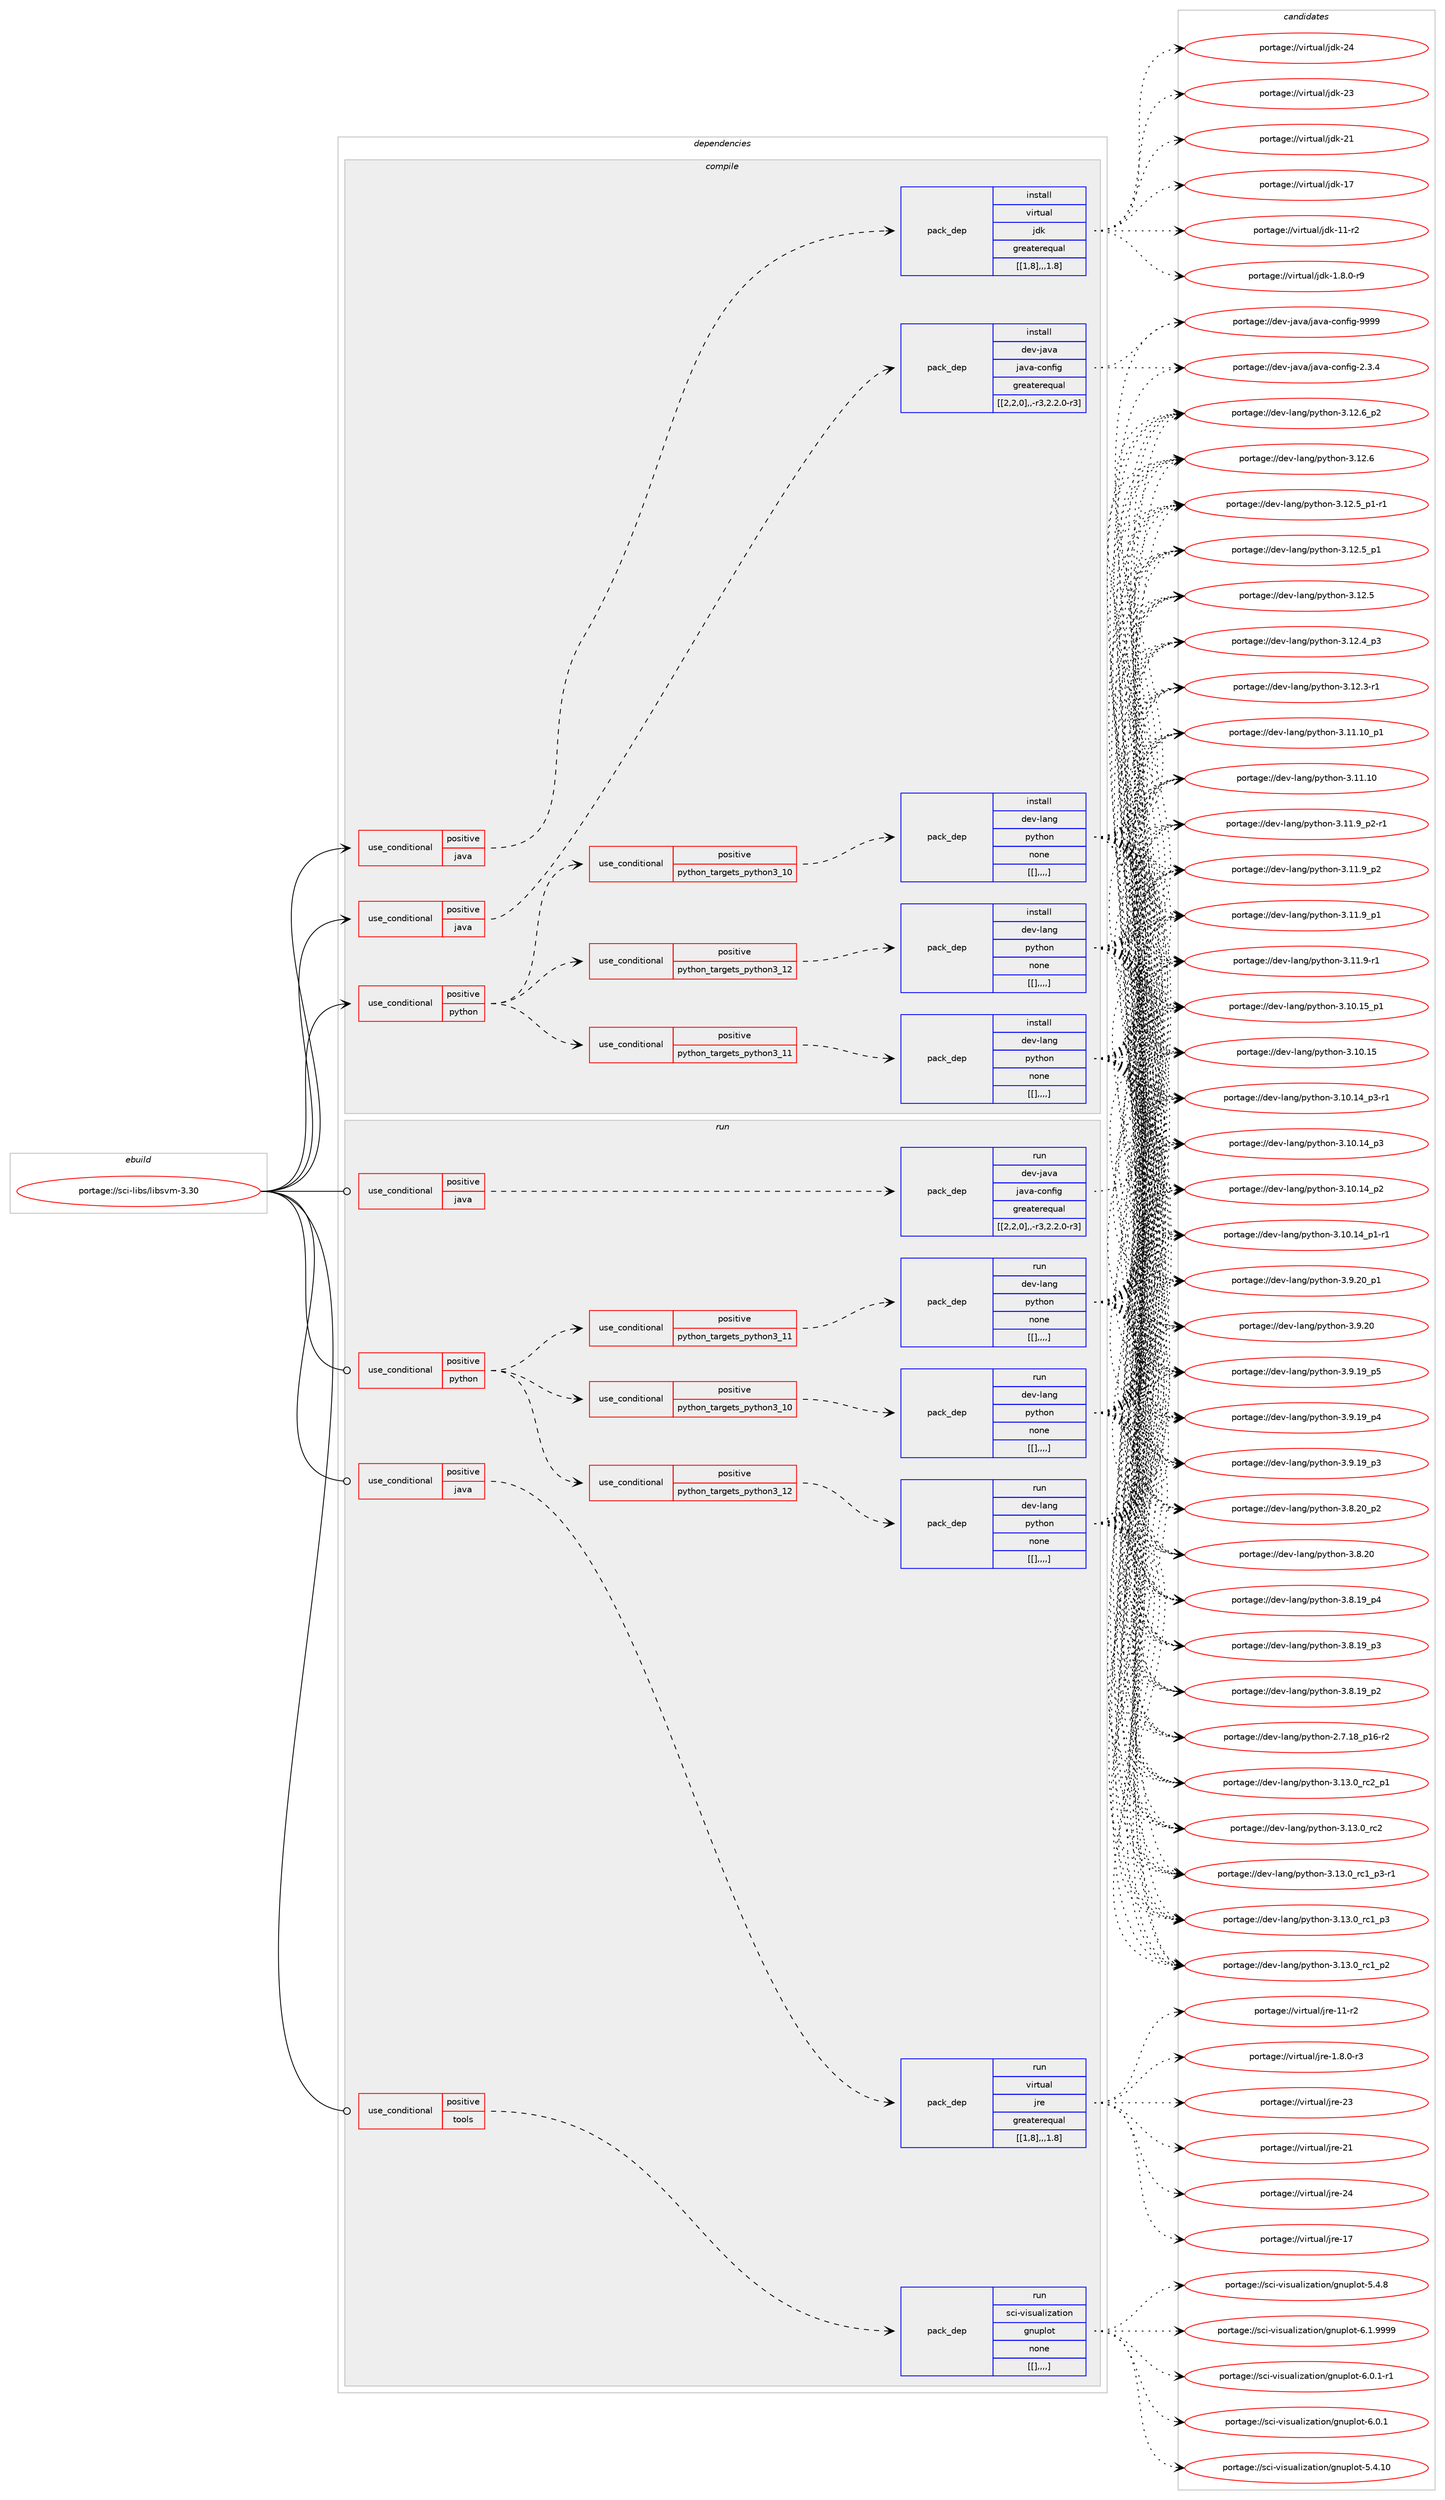 digraph prolog {

# *************
# Graph options
# *************

newrank=true;
concentrate=true;
compound=true;
graph [rankdir=LR,fontname=Helvetica,fontsize=10,ranksep=1.5];#, ranksep=2.5, nodesep=0.2];
edge  [arrowhead=vee];
node  [fontname=Helvetica,fontsize=10];

# **********
# The ebuild
# **********

subgraph cluster_leftcol {
color=gray;
label=<<i>ebuild</i>>;
id [label="portage://sci-libs/libsvm-3.30", color=red, width=4, href="../sci-libs/libsvm-3.30.svg"];
}

# ****************
# The dependencies
# ****************

subgraph cluster_midcol {
color=gray;
label=<<i>dependencies</i>>;
subgraph cluster_compile {
fillcolor="#eeeeee";
style=filled;
label=<<i>compile</i>>;
subgraph cond110461 {
dependency413282 [label=<<TABLE BORDER="0" CELLBORDER="1" CELLSPACING="0" CELLPADDING="4"><TR><TD ROWSPAN="3" CELLPADDING="10">use_conditional</TD></TR><TR><TD>positive</TD></TR><TR><TD>java</TD></TR></TABLE>>, shape=none, color=red];
subgraph pack299928 {
dependency413283 [label=<<TABLE BORDER="0" CELLBORDER="1" CELLSPACING="0" CELLPADDING="4" WIDTH="220"><TR><TD ROWSPAN="6" CELLPADDING="30">pack_dep</TD></TR><TR><TD WIDTH="110">install</TD></TR><TR><TD>dev-java</TD></TR><TR><TD>java-config</TD></TR><TR><TD>greaterequal</TD></TR><TR><TD>[[2,2,0],,-r3,2.2.0-r3]</TD></TR></TABLE>>, shape=none, color=blue];
}
dependency413282:e -> dependency413283:w [weight=20,style="dashed",arrowhead="vee"];
}
id:e -> dependency413282:w [weight=20,style="solid",arrowhead="vee"];
subgraph cond110462 {
dependency413284 [label=<<TABLE BORDER="0" CELLBORDER="1" CELLSPACING="0" CELLPADDING="4"><TR><TD ROWSPAN="3" CELLPADDING="10">use_conditional</TD></TR><TR><TD>positive</TD></TR><TR><TD>java</TD></TR></TABLE>>, shape=none, color=red];
subgraph pack299929 {
dependency413285 [label=<<TABLE BORDER="0" CELLBORDER="1" CELLSPACING="0" CELLPADDING="4" WIDTH="220"><TR><TD ROWSPAN="6" CELLPADDING="30">pack_dep</TD></TR><TR><TD WIDTH="110">install</TD></TR><TR><TD>virtual</TD></TR><TR><TD>jdk</TD></TR><TR><TD>greaterequal</TD></TR><TR><TD>[[1,8],,,1.8]</TD></TR></TABLE>>, shape=none, color=blue];
}
dependency413284:e -> dependency413285:w [weight=20,style="dashed",arrowhead="vee"];
}
id:e -> dependency413284:w [weight=20,style="solid",arrowhead="vee"];
subgraph cond110463 {
dependency413286 [label=<<TABLE BORDER="0" CELLBORDER="1" CELLSPACING="0" CELLPADDING="4"><TR><TD ROWSPAN="3" CELLPADDING="10">use_conditional</TD></TR><TR><TD>positive</TD></TR><TR><TD>python</TD></TR></TABLE>>, shape=none, color=red];
subgraph cond110464 {
dependency413287 [label=<<TABLE BORDER="0" CELLBORDER="1" CELLSPACING="0" CELLPADDING="4"><TR><TD ROWSPAN="3" CELLPADDING="10">use_conditional</TD></TR><TR><TD>positive</TD></TR><TR><TD>python_targets_python3_10</TD></TR></TABLE>>, shape=none, color=red];
subgraph pack299930 {
dependency413288 [label=<<TABLE BORDER="0" CELLBORDER="1" CELLSPACING="0" CELLPADDING="4" WIDTH="220"><TR><TD ROWSPAN="6" CELLPADDING="30">pack_dep</TD></TR><TR><TD WIDTH="110">install</TD></TR><TR><TD>dev-lang</TD></TR><TR><TD>python</TD></TR><TR><TD>none</TD></TR><TR><TD>[[],,,,]</TD></TR></TABLE>>, shape=none, color=blue];
}
dependency413287:e -> dependency413288:w [weight=20,style="dashed",arrowhead="vee"];
}
dependency413286:e -> dependency413287:w [weight=20,style="dashed",arrowhead="vee"];
subgraph cond110465 {
dependency413289 [label=<<TABLE BORDER="0" CELLBORDER="1" CELLSPACING="0" CELLPADDING="4"><TR><TD ROWSPAN="3" CELLPADDING="10">use_conditional</TD></TR><TR><TD>positive</TD></TR><TR><TD>python_targets_python3_11</TD></TR></TABLE>>, shape=none, color=red];
subgraph pack299931 {
dependency413290 [label=<<TABLE BORDER="0" CELLBORDER="1" CELLSPACING="0" CELLPADDING="4" WIDTH="220"><TR><TD ROWSPAN="6" CELLPADDING="30">pack_dep</TD></TR><TR><TD WIDTH="110">install</TD></TR><TR><TD>dev-lang</TD></TR><TR><TD>python</TD></TR><TR><TD>none</TD></TR><TR><TD>[[],,,,]</TD></TR></TABLE>>, shape=none, color=blue];
}
dependency413289:e -> dependency413290:w [weight=20,style="dashed",arrowhead="vee"];
}
dependency413286:e -> dependency413289:w [weight=20,style="dashed",arrowhead="vee"];
subgraph cond110466 {
dependency413291 [label=<<TABLE BORDER="0" CELLBORDER="1" CELLSPACING="0" CELLPADDING="4"><TR><TD ROWSPAN="3" CELLPADDING="10">use_conditional</TD></TR><TR><TD>positive</TD></TR><TR><TD>python_targets_python3_12</TD></TR></TABLE>>, shape=none, color=red];
subgraph pack299932 {
dependency413292 [label=<<TABLE BORDER="0" CELLBORDER="1" CELLSPACING="0" CELLPADDING="4" WIDTH="220"><TR><TD ROWSPAN="6" CELLPADDING="30">pack_dep</TD></TR><TR><TD WIDTH="110">install</TD></TR><TR><TD>dev-lang</TD></TR><TR><TD>python</TD></TR><TR><TD>none</TD></TR><TR><TD>[[],,,,]</TD></TR></TABLE>>, shape=none, color=blue];
}
dependency413291:e -> dependency413292:w [weight=20,style="dashed",arrowhead="vee"];
}
dependency413286:e -> dependency413291:w [weight=20,style="dashed",arrowhead="vee"];
}
id:e -> dependency413286:w [weight=20,style="solid",arrowhead="vee"];
}
subgraph cluster_compileandrun {
fillcolor="#eeeeee";
style=filled;
label=<<i>compile and run</i>>;
}
subgraph cluster_run {
fillcolor="#eeeeee";
style=filled;
label=<<i>run</i>>;
subgraph cond110467 {
dependency413293 [label=<<TABLE BORDER="0" CELLBORDER="1" CELLSPACING="0" CELLPADDING="4"><TR><TD ROWSPAN="3" CELLPADDING="10">use_conditional</TD></TR><TR><TD>positive</TD></TR><TR><TD>java</TD></TR></TABLE>>, shape=none, color=red];
subgraph pack299933 {
dependency413294 [label=<<TABLE BORDER="0" CELLBORDER="1" CELLSPACING="0" CELLPADDING="4" WIDTH="220"><TR><TD ROWSPAN="6" CELLPADDING="30">pack_dep</TD></TR><TR><TD WIDTH="110">run</TD></TR><TR><TD>dev-java</TD></TR><TR><TD>java-config</TD></TR><TR><TD>greaterequal</TD></TR><TR><TD>[[2,2,0],,-r3,2.2.0-r3]</TD></TR></TABLE>>, shape=none, color=blue];
}
dependency413293:e -> dependency413294:w [weight=20,style="dashed",arrowhead="vee"];
}
id:e -> dependency413293:w [weight=20,style="solid",arrowhead="odot"];
subgraph cond110468 {
dependency413295 [label=<<TABLE BORDER="0" CELLBORDER="1" CELLSPACING="0" CELLPADDING="4"><TR><TD ROWSPAN="3" CELLPADDING="10">use_conditional</TD></TR><TR><TD>positive</TD></TR><TR><TD>java</TD></TR></TABLE>>, shape=none, color=red];
subgraph pack299934 {
dependency413296 [label=<<TABLE BORDER="0" CELLBORDER="1" CELLSPACING="0" CELLPADDING="4" WIDTH="220"><TR><TD ROWSPAN="6" CELLPADDING="30">pack_dep</TD></TR><TR><TD WIDTH="110">run</TD></TR><TR><TD>virtual</TD></TR><TR><TD>jre</TD></TR><TR><TD>greaterequal</TD></TR><TR><TD>[[1,8],,,1.8]</TD></TR></TABLE>>, shape=none, color=blue];
}
dependency413295:e -> dependency413296:w [weight=20,style="dashed",arrowhead="vee"];
}
id:e -> dependency413295:w [weight=20,style="solid",arrowhead="odot"];
subgraph cond110469 {
dependency413297 [label=<<TABLE BORDER="0" CELLBORDER="1" CELLSPACING="0" CELLPADDING="4"><TR><TD ROWSPAN="3" CELLPADDING="10">use_conditional</TD></TR><TR><TD>positive</TD></TR><TR><TD>python</TD></TR></TABLE>>, shape=none, color=red];
subgraph cond110470 {
dependency413298 [label=<<TABLE BORDER="0" CELLBORDER="1" CELLSPACING="0" CELLPADDING="4"><TR><TD ROWSPAN="3" CELLPADDING="10">use_conditional</TD></TR><TR><TD>positive</TD></TR><TR><TD>python_targets_python3_10</TD></TR></TABLE>>, shape=none, color=red];
subgraph pack299935 {
dependency413299 [label=<<TABLE BORDER="0" CELLBORDER="1" CELLSPACING="0" CELLPADDING="4" WIDTH="220"><TR><TD ROWSPAN="6" CELLPADDING="30">pack_dep</TD></TR><TR><TD WIDTH="110">run</TD></TR><TR><TD>dev-lang</TD></TR><TR><TD>python</TD></TR><TR><TD>none</TD></TR><TR><TD>[[],,,,]</TD></TR></TABLE>>, shape=none, color=blue];
}
dependency413298:e -> dependency413299:w [weight=20,style="dashed",arrowhead="vee"];
}
dependency413297:e -> dependency413298:w [weight=20,style="dashed",arrowhead="vee"];
subgraph cond110471 {
dependency413300 [label=<<TABLE BORDER="0" CELLBORDER="1" CELLSPACING="0" CELLPADDING="4"><TR><TD ROWSPAN="3" CELLPADDING="10">use_conditional</TD></TR><TR><TD>positive</TD></TR><TR><TD>python_targets_python3_11</TD></TR></TABLE>>, shape=none, color=red];
subgraph pack299936 {
dependency413301 [label=<<TABLE BORDER="0" CELLBORDER="1" CELLSPACING="0" CELLPADDING="4" WIDTH="220"><TR><TD ROWSPAN="6" CELLPADDING="30">pack_dep</TD></TR><TR><TD WIDTH="110">run</TD></TR><TR><TD>dev-lang</TD></TR><TR><TD>python</TD></TR><TR><TD>none</TD></TR><TR><TD>[[],,,,]</TD></TR></TABLE>>, shape=none, color=blue];
}
dependency413300:e -> dependency413301:w [weight=20,style="dashed",arrowhead="vee"];
}
dependency413297:e -> dependency413300:w [weight=20,style="dashed",arrowhead="vee"];
subgraph cond110472 {
dependency413302 [label=<<TABLE BORDER="0" CELLBORDER="1" CELLSPACING="0" CELLPADDING="4"><TR><TD ROWSPAN="3" CELLPADDING="10">use_conditional</TD></TR><TR><TD>positive</TD></TR><TR><TD>python_targets_python3_12</TD></TR></TABLE>>, shape=none, color=red];
subgraph pack299937 {
dependency413303 [label=<<TABLE BORDER="0" CELLBORDER="1" CELLSPACING="0" CELLPADDING="4" WIDTH="220"><TR><TD ROWSPAN="6" CELLPADDING="30">pack_dep</TD></TR><TR><TD WIDTH="110">run</TD></TR><TR><TD>dev-lang</TD></TR><TR><TD>python</TD></TR><TR><TD>none</TD></TR><TR><TD>[[],,,,]</TD></TR></TABLE>>, shape=none, color=blue];
}
dependency413302:e -> dependency413303:w [weight=20,style="dashed",arrowhead="vee"];
}
dependency413297:e -> dependency413302:w [weight=20,style="dashed",arrowhead="vee"];
}
id:e -> dependency413297:w [weight=20,style="solid",arrowhead="odot"];
subgraph cond110473 {
dependency413304 [label=<<TABLE BORDER="0" CELLBORDER="1" CELLSPACING="0" CELLPADDING="4"><TR><TD ROWSPAN="3" CELLPADDING="10">use_conditional</TD></TR><TR><TD>positive</TD></TR><TR><TD>tools</TD></TR></TABLE>>, shape=none, color=red];
subgraph pack299938 {
dependency413305 [label=<<TABLE BORDER="0" CELLBORDER="1" CELLSPACING="0" CELLPADDING="4" WIDTH="220"><TR><TD ROWSPAN="6" CELLPADDING="30">pack_dep</TD></TR><TR><TD WIDTH="110">run</TD></TR><TR><TD>sci-visualization</TD></TR><TR><TD>gnuplot</TD></TR><TR><TD>none</TD></TR><TR><TD>[[],,,,]</TD></TR></TABLE>>, shape=none, color=blue];
}
dependency413304:e -> dependency413305:w [weight=20,style="dashed",arrowhead="vee"];
}
id:e -> dependency413304:w [weight=20,style="solid",arrowhead="odot"];
}
}

# **************
# The candidates
# **************

subgraph cluster_choices {
rank=same;
color=gray;
label=<<i>candidates</i>>;

subgraph choice299928 {
color=black;
nodesep=1;
choice10010111845106971189747106971189745991111101021051034557575757 [label="portage://dev-java/java-config-9999", color=red, width=4,href="../dev-java/java-config-9999.svg"];
choice1001011184510697118974710697118974599111110102105103455046514652 [label="portage://dev-java/java-config-2.3.4", color=red, width=4,href="../dev-java/java-config-2.3.4.svg"];
dependency413283:e -> choice10010111845106971189747106971189745991111101021051034557575757:w [style=dotted,weight="100"];
dependency413283:e -> choice1001011184510697118974710697118974599111110102105103455046514652:w [style=dotted,weight="100"];
}
subgraph choice299929 {
color=black;
nodesep=1;
choice1181051141161179710847106100107455052 [label="portage://virtual/jdk-24", color=red, width=4,href="../virtual/jdk-24.svg"];
choice1181051141161179710847106100107455051 [label="portage://virtual/jdk-23", color=red, width=4,href="../virtual/jdk-23.svg"];
choice1181051141161179710847106100107455049 [label="portage://virtual/jdk-21", color=red, width=4,href="../virtual/jdk-21.svg"];
choice1181051141161179710847106100107454955 [label="portage://virtual/jdk-17", color=red, width=4,href="../virtual/jdk-17.svg"];
choice11810511411611797108471061001074549494511450 [label="portage://virtual/jdk-11-r2", color=red, width=4,href="../virtual/jdk-11-r2.svg"];
choice11810511411611797108471061001074549465646484511457 [label="portage://virtual/jdk-1.8.0-r9", color=red, width=4,href="../virtual/jdk-1.8.0-r9.svg"];
dependency413285:e -> choice1181051141161179710847106100107455052:w [style=dotted,weight="100"];
dependency413285:e -> choice1181051141161179710847106100107455051:w [style=dotted,weight="100"];
dependency413285:e -> choice1181051141161179710847106100107455049:w [style=dotted,weight="100"];
dependency413285:e -> choice1181051141161179710847106100107454955:w [style=dotted,weight="100"];
dependency413285:e -> choice11810511411611797108471061001074549494511450:w [style=dotted,weight="100"];
dependency413285:e -> choice11810511411611797108471061001074549465646484511457:w [style=dotted,weight="100"];
}
subgraph choice299930 {
color=black;
nodesep=1;
choice100101118451089711010347112121116104111110455146495146489511499509511249 [label="portage://dev-lang/python-3.13.0_rc2_p1", color=red, width=4,href="../dev-lang/python-3.13.0_rc2_p1.svg"];
choice10010111845108971101034711212111610411111045514649514648951149950 [label="portage://dev-lang/python-3.13.0_rc2", color=red, width=4,href="../dev-lang/python-3.13.0_rc2.svg"];
choice1001011184510897110103471121211161041111104551464951464895114994995112514511449 [label="portage://dev-lang/python-3.13.0_rc1_p3-r1", color=red, width=4,href="../dev-lang/python-3.13.0_rc1_p3-r1.svg"];
choice100101118451089711010347112121116104111110455146495146489511499499511251 [label="portage://dev-lang/python-3.13.0_rc1_p3", color=red, width=4,href="../dev-lang/python-3.13.0_rc1_p3.svg"];
choice100101118451089711010347112121116104111110455146495146489511499499511250 [label="portage://dev-lang/python-3.13.0_rc1_p2", color=red, width=4,href="../dev-lang/python-3.13.0_rc1_p2.svg"];
choice100101118451089711010347112121116104111110455146495046549511250 [label="portage://dev-lang/python-3.12.6_p2", color=red, width=4,href="../dev-lang/python-3.12.6_p2.svg"];
choice10010111845108971101034711212111610411111045514649504654 [label="portage://dev-lang/python-3.12.6", color=red, width=4,href="../dev-lang/python-3.12.6.svg"];
choice1001011184510897110103471121211161041111104551464950465395112494511449 [label="portage://dev-lang/python-3.12.5_p1-r1", color=red, width=4,href="../dev-lang/python-3.12.5_p1-r1.svg"];
choice100101118451089711010347112121116104111110455146495046539511249 [label="portage://dev-lang/python-3.12.5_p1", color=red, width=4,href="../dev-lang/python-3.12.5_p1.svg"];
choice10010111845108971101034711212111610411111045514649504653 [label="portage://dev-lang/python-3.12.5", color=red, width=4,href="../dev-lang/python-3.12.5.svg"];
choice100101118451089711010347112121116104111110455146495046529511251 [label="portage://dev-lang/python-3.12.4_p3", color=red, width=4,href="../dev-lang/python-3.12.4_p3.svg"];
choice100101118451089711010347112121116104111110455146495046514511449 [label="portage://dev-lang/python-3.12.3-r1", color=red, width=4,href="../dev-lang/python-3.12.3-r1.svg"];
choice10010111845108971101034711212111610411111045514649494649489511249 [label="portage://dev-lang/python-3.11.10_p1", color=red, width=4,href="../dev-lang/python-3.11.10_p1.svg"];
choice1001011184510897110103471121211161041111104551464949464948 [label="portage://dev-lang/python-3.11.10", color=red, width=4,href="../dev-lang/python-3.11.10.svg"];
choice1001011184510897110103471121211161041111104551464949465795112504511449 [label="portage://dev-lang/python-3.11.9_p2-r1", color=red, width=4,href="../dev-lang/python-3.11.9_p2-r1.svg"];
choice100101118451089711010347112121116104111110455146494946579511250 [label="portage://dev-lang/python-3.11.9_p2", color=red, width=4,href="../dev-lang/python-3.11.9_p2.svg"];
choice100101118451089711010347112121116104111110455146494946579511249 [label="portage://dev-lang/python-3.11.9_p1", color=red, width=4,href="../dev-lang/python-3.11.9_p1.svg"];
choice100101118451089711010347112121116104111110455146494946574511449 [label="portage://dev-lang/python-3.11.9-r1", color=red, width=4,href="../dev-lang/python-3.11.9-r1.svg"];
choice10010111845108971101034711212111610411111045514649484649539511249 [label="portage://dev-lang/python-3.10.15_p1", color=red, width=4,href="../dev-lang/python-3.10.15_p1.svg"];
choice1001011184510897110103471121211161041111104551464948464953 [label="portage://dev-lang/python-3.10.15", color=red, width=4,href="../dev-lang/python-3.10.15.svg"];
choice100101118451089711010347112121116104111110455146494846495295112514511449 [label="portage://dev-lang/python-3.10.14_p3-r1", color=red, width=4,href="../dev-lang/python-3.10.14_p3-r1.svg"];
choice10010111845108971101034711212111610411111045514649484649529511251 [label="portage://dev-lang/python-3.10.14_p3", color=red, width=4,href="../dev-lang/python-3.10.14_p3.svg"];
choice10010111845108971101034711212111610411111045514649484649529511250 [label="portage://dev-lang/python-3.10.14_p2", color=red, width=4,href="../dev-lang/python-3.10.14_p2.svg"];
choice100101118451089711010347112121116104111110455146494846495295112494511449 [label="portage://dev-lang/python-3.10.14_p1-r1", color=red, width=4,href="../dev-lang/python-3.10.14_p1-r1.svg"];
choice100101118451089711010347112121116104111110455146574650489511249 [label="portage://dev-lang/python-3.9.20_p1", color=red, width=4,href="../dev-lang/python-3.9.20_p1.svg"];
choice10010111845108971101034711212111610411111045514657465048 [label="portage://dev-lang/python-3.9.20", color=red, width=4,href="../dev-lang/python-3.9.20.svg"];
choice100101118451089711010347112121116104111110455146574649579511253 [label="portage://dev-lang/python-3.9.19_p5", color=red, width=4,href="../dev-lang/python-3.9.19_p5.svg"];
choice100101118451089711010347112121116104111110455146574649579511252 [label="portage://dev-lang/python-3.9.19_p4", color=red, width=4,href="../dev-lang/python-3.9.19_p4.svg"];
choice100101118451089711010347112121116104111110455146574649579511251 [label="portage://dev-lang/python-3.9.19_p3", color=red, width=4,href="../dev-lang/python-3.9.19_p3.svg"];
choice100101118451089711010347112121116104111110455146564650489511250 [label="portage://dev-lang/python-3.8.20_p2", color=red, width=4,href="../dev-lang/python-3.8.20_p2.svg"];
choice10010111845108971101034711212111610411111045514656465048 [label="portage://dev-lang/python-3.8.20", color=red, width=4,href="../dev-lang/python-3.8.20.svg"];
choice100101118451089711010347112121116104111110455146564649579511252 [label="portage://dev-lang/python-3.8.19_p4", color=red, width=4,href="../dev-lang/python-3.8.19_p4.svg"];
choice100101118451089711010347112121116104111110455146564649579511251 [label="portage://dev-lang/python-3.8.19_p3", color=red, width=4,href="../dev-lang/python-3.8.19_p3.svg"];
choice100101118451089711010347112121116104111110455146564649579511250 [label="portage://dev-lang/python-3.8.19_p2", color=red, width=4,href="../dev-lang/python-3.8.19_p2.svg"];
choice100101118451089711010347112121116104111110455046554649569511249544511450 [label="portage://dev-lang/python-2.7.18_p16-r2", color=red, width=4,href="../dev-lang/python-2.7.18_p16-r2.svg"];
dependency413288:e -> choice100101118451089711010347112121116104111110455146495146489511499509511249:w [style=dotted,weight="100"];
dependency413288:e -> choice10010111845108971101034711212111610411111045514649514648951149950:w [style=dotted,weight="100"];
dependency413288:e -> choice1001011184510897110103471121211161041111104551464951464895114994995112514511449:w [style=dotted,weight="100"];
dependency413288:e -> choice100101118451089711010347112121116104111110455146495146489511499499511251:w [style=dotted,weight="100"];
dependency413288:e -> choice100101118451089711010347112121116104111110455146495146489511499499511250:w [style=dotted,weight="100"];
dependency413288:e -> choice100101118451089711010347112121116104111110455146495046549511250:w [style=dotted,weight="100"];
dependency413288:e -> choice10010111845108971101034711212111610411111045514649504654:w [style=dotted,weight="100"];
dependency413288:e -> choice1001011184510897110103471121211161041111104551464950465395112494511449:w [style=dotted,weight="100"];
dependency413288:e -> choice100101118451089711010347112121116104111110455146495046539511249:w [style=dotted,weight="100"];
dependency413288:e -> choice10010111845108971101034711212111610411111045514649504653:w [style=dotted,weight="100"];
dependency413288:e -> choice100101118451089711010347112121116104111110455146495046529511251:w [style=dotted,weight="100"];
dependency413288:e -> choice100101118451089711010347112121116104111110455146495046514511449:w [style=dotted,weight="100"];
dependency413288:e -> choice10010111845108971101034711212111610411111045514649494649489511249:w [style=dotted,weight="100"];
dependency413288:e -> choice1001011184510897110103471121211161041111104551464949464948:w [style=dotted,weight="100"];
dependency413288:e -> choice1001011184510897110103471121211161041111104551464949465795112504511449:w [style=dotted,weight="100"];
dependency413288:e -> choice100101118451089711010347112121116104111110455146494946579511250:w [style=dotted,weight="100"];
dependency413288:e -> choice100101118451089711010347112121116104111110455146494946579511249:w [style=dotted,weight="100"];
dependency413288:e -> choice100101118451089711010347112121116104111110455146494946574511449:w [style=dotted,weight="100"];
dependency413288:e -> choice10010111845108971101034711212111610411111045514649484649539511249:w [style=dotted,weight="100"];
dependency413288:e -> choice1001011184510897110103471121211161041111104551464948464953:w [style=dotted,weight="100"];
dependency413288:e -> choice100101118451089711010347112121116104111110455146494846495295112514511449:w [style=dotted,weight="100"];
dependency413288:e -> choice10010111845108971101034711212111610411111045514649484649529511251:w [style=dotted,weight="100"];
dependency413288:e -> choice10010111845108971101034711212111610411111045514649484649529511250:w [style=dotted,weight="100"];
dependency413288:e -> choice100101118451089711010347112121116104111110455146494846495295112494511449:w [style=dotted,weight="100"];
dependency413288:e -> choice100101118451089711010347112121116104111110455146574650489511249:w [style=dotted,weight="100"];
dependency413288:e -> choice10010111845108971101034711212111610411111045514657465048:w [style=dotted,weight="100"];
dependency413288:e -> choice100101118451089711010347112121116104111110455146574649579511253:w [style=dotted,weight="100"];
dependency413288:e -> choice100101118451089711010347112121116104111110455146574649579511252:w [style=dotted,weight="100"];
dependency413288:e -> choice100101118451089711010347112121116104111110455146574649579511251:w [style=dotted,weight="100"];
dependency413288:e -> choice100101118451089711010347112121116104111110455146564650489511250:w [style=dotted,weight="100"];
dependency413288:e -> choice10010111845108971101034711212111610411111045514656465048:w [style=dotted,weight="100"];
dependency413288:e -> choice100101118451089711010347112121116104111110455146564649579511252:w [style=dotted,weight="100"];
dependency413288:e -> choice100101118451089711010347112121116104111110455146564649579511251:w [style=dotted,weight="100"];
dependency413288:e -> choice100101118451089711010347112121116104111110455146564649579511250:w [style=dotted,weight="100"];
dependency413288:e -> choice100101118451089711010347112121116104111110455046554649569511249544511450:w [style=dotted,weight="100"];
}
subgraph choice299931 {
color=black;
nodesep=1;
choice100101118451089711010347112121116104111110455146495146489511499509511249 [label="portage://dev-lang/python-3.13.0_rc2_p1", color=red, width=4,href="../dev-lang/python-3.13.0_rc2_p1.svg"];
choice10010111845108971101034711212111610411111045514649514648951149950 [label="portage://dev-lang/python-3.13.0_rc2", color=red, width=4,href="../dev-lang/python-3.13.0_rc2.svg"];
choice1001011184510897110103471121211161041111104551464951464895114994995112514511449 [label="portage://dev-lang/python-3.13.0_rc1_p3-r1", color=red, width=4,href="../dev-lang/python-3.13.0_rc1_p3-r1.svg"];
choice100101118451089711010347112121116104111110455146495146489511499499511251 [label="portage://dev-lang/python-3.13.0_rc1_p3", color=red, width=4,href="../dev-lang/python-3.13.0_rc1_p3.svg"];
choice100101118451089711010347112121116104111110455146495146489511499499511250 [label="portage://dev-lang/python-3.13.0_rc1_p2", color=red, width=4,href="../dev-lang/python-3.13.0_rc1_p2.svg"];
choice100101118451089711010347112121116104111110455146495046549511250 [label="portage://dev-lang/python-3.12.6_p2", color=red, width=4,href="../dev-lang/python-3.12.6_p2.svg"];
choice10010111845108971101034711212111610411111045514649504654 [label="portage://dev-lang/python-3.12.6", color=red, width=4,href="../dev-lang/python-3.12.6.svg"];
choice1001011184510897110103471121211161041111104551464950465395112494511449 [label="portage://dev-lang/python-3.12.5_p1-r1", color=red, width=4,href="../dev-lang/python-3.12.5_p1-r1.svg"];
choice100101118451089711010347112121116104111110455146495046539511249 [label="portage://dev-lang/python-3.12.5_p1", color=red, width=4,href="../dev-lang/python-3.12.5_p1.svg"];
choice10010111845108971101034711212111610411111045514649504653 [label="portage://dev-lang/python-3.12.5", color=red, width=4,href="../dev-lang/python-3.12.5.svg"];
choice100101118451089711010347112121116104111110455146495046529511251 [label="portage://dev-lang/python-3.12.4_p3", color=red, width=4,href="../dev-lang/python-3.12.4_p3.svg"];
choice100101118451089711010347112121116104111110455146495046514511449 [label="portage://dev-lang/python-3.12.3-r1", color=red, width=4,href="../dev-lang/python-3.12.3-r1.svg"];
choice10010111845108971101034711212111610411111045514649494649489511249 [label="portage://dev-lang/python-3.11.10_p1", color=red, width=4,href="../dev-lang/python-3.11.10_p1.svg"];
choice1001011184510897110103471121211161041111104551464949464948 [label="portage://dev-lang/python-3.11.10", color=red, width=4,href="../dev-lang/python-3.11.10.svg"];
choice1001011184510897110103471121211161041111104551464949465795112504511449 [label="portage://dev-lang/python-3.11.9_p2-r1", color=red, width=4,href="../dev-lang/python-3.11.9_p2-r1.svg"];
choice100101118451089711010347112121116104111110455146494946579511250 [label="portage://dev-lang/python-3.11.9_p2", color=red, width=4,href="../dev-lang/python-3.11.9_p2.svg"];
choice100101118451089711010347112121116104111110455146494946579511249 [label="portage://dev-lang/python-3.11.9_p1", color=red, width=4,href="../dev-lang/python-3.11.9_p1.svg"];
choice100101118451089711010347112121116104111110455146494946574511449 [label="portage://dev-lang/python-3.11.9-r1", color=red, width=4,href="../dev-lang/python-3.11.9-r1.svg"];
choice10010111845108971101034711212111610411111045514649484649539511249 [label="portage://dev-lang/python-3.10.15_p1", color=red, width=4,href="../dev-lang/python-3.10.15_p1.svg"];
choice1001011184510897110103471121211161041111104551464948464953 [label="portage://dev-lang/python-3.10.15", color=red, width=4,href="../dev-lang/python-3.10.15.svg"];
choice100101118451089711010347112121116104111110455146494846495295112514511449 [label="portage://dev-lang/python-3.10.14_p3-r1", color=red, width=4,href="../dev-lang/python-3.10.14_p3-r1.svg"];
choice10010111845108971101034711212111610411111045514649484649529511251 [label="portage://dev-lang/python-3.10.14_p3", color=red, width=4,href="../dev-lang/python-3.10.14_p3.svg"];
choice10010111845108971101034711212111610411111045514649484649529511250 [label="portage://dev-lang/python-3.10.14_p2", color=red, width=4,href="../dev-lang/python-3.10.14_p2.svg"];
choice100101118451089711010347112121116104111110455146494846495295112494511449 [label="portage://dev-lang/python-3.10.14_p1-r1", color=red, width=4,href="../dev-lang/python-3.10.14_p1-r1.svg"];
choice100101118451089711010347112121116104111110455146574650489511249 [label="portage://dev-lang/python-3.9.20_p1", color=red, width=4,href="../dev-lang/python-3.9.20_p1.svg"];
choice10010111845108971101034711212111610411111045514657465048 [label="portage://dev-lang/python-3.9.20", color=red, width=4,href="../dev-lang/python-3.9.20.svg"];
choice100101118451089711010347112121116104111110455146574649579511253 [label="portage://dev-lang/python-3.9.19_p5", color=red, width=4,href="../dev-lang/python-3.9.19_p5.svg"];
choice100101118451089711010347112121116104111110455146574649579511252 [label="portage://dev-lang/python-3.9.19_p4", color=red, width=4,href="../dev-lang/python-3.9.19_p4.svg"];
choice100101118451089711010347112121116104111110455146574649579511251 [label="portage://dev-lang/python-3.9.19_p3", color=red, width=4,href="../dev-lang/python-3.9.19_p3.svg"];
choice100101118451089711010347112121116104111110455146564650489511250 [label="portage://dev-lang/python-3.8.20_p2", color=red, width=4,href="../dev-lang/python-3.8.20_p2.svg"];
choice10010111845108971101034711212111610411111045514656465048 [label="portage://dev-lang/python-3.8.20", color=red, width=4,href="../dev-lang/python-3.8.20.svg"];
choice100101118451089711010347112121116104111110455146564649579511252 [label="portage://dev-lang/python-3.8.19_p4", color=red, width=4,href="../dev-lang/python-3.8.19_p4.svg"];
choice100101118451089711010347112121116104111110455146564649579511251 [label="portage://dev-lang/python-3.8.19_p3", color=red, width=4,href="../dev-lang/python-3.8.19_p3.svg"];
choice100101118451089711010347112121116104111110455146564649579511250 [label="portage://dev-lang/python-3.8.19_p2", color=red, width=4,href="../dev-lang/python-3.8.19_p2.svg"];
choice100101118451089711010347112121116104111110455046554649569511249544511450 [label="portage://dev-lang/python-2.7.18_p16-r2", color=red, width=4,href="../dev-lang/python-2.7.18_p16-r2.svg"];
dependency413290:e -> choice100101118451089711010347112121116104111110455146495146489511499509511249:w [style=dotted,weight="100"];
dependency413290:e -> choice10010111845108971101034711212111610411111045514649514648951149950:w [style=dotted,weight="100"];
dependency413290:e -> choice1001011184510897110103471121211161041111104551464951464895114994995112514511449:w [style=dotted,weight="100"];
dependency413290:e -> choice100101118451089711010347112121116104111110455146495146489511499499511251:w [style=dotted,weight="100"];
dependency413290:e -> choice100101118451089711010347112121116104111110455146495146489511499499511250:w [style=dotted,weight="100"];
dependency413290:e -> choice100101118451089711010347112121116104111110455146495046549511250:w [style=dotted,weight="100"];
dependency413290:e -> choice10010111845108971101034711212111610411111045514649504654:w [style=dotted,weight="100"];
dependency413290:e -> choice1001011184510897110103471121211161041111104551464950465395112494511449:w [style=dotted,weight="100"];
dependency413290:e -> choice100101118451089711010347112121116104111110455146495046539511249:w [style=dotted,weight="100"];
dependency413290:e -> choice10010111845108971101034711212111610411111045514649504653:w [style=dotted,weight="100"];
dependency413290:e -> choice100101118451089711010347112121116104111110455146495046529511251:w [style=dotted,weight="100"];
dependency413290:e -> choice100101118451089711010347112121116104111110455146495046514511449:w [style=dotted,weight="100"];
dependency413290:e -> choice10010111845108971101034711212111610411111045514649494649489511249:w [style=dotted,weight="100"];
dependency413290:e -> choice1001011184510897110103471121211161041111104551464949464948:w [style=dotted,weight="100"];
dependency413290:e -> choice1001011184510897110103471121211161041111104551464949465795112504511449:w [style=dotted,weight="100"];
dependency413290:e -> choice100101118451089711010347112121116104111110455146494946579511250:w [style=dotted,weight="100"];
dependency413290:e -> choice100101118451089711010347112121116104111110455146494946579511249:w [style=dotted,weight="100"];
dependency413290:e -> choice100101118451089711010347112121116104111110455146494946574511449:w [style=dotted,weight="100"];
dependency413290:e -> choice10010111845108971101034711212111610411111045514649484649539511249:w [style=dotted,weight="100"];
dependency413290:e -> choice1001011184510897110103471121211161041111104551464948464953:w [style=dotted,weight="100"];
dependency413290:e -> choice100101118451089711010347112121116104111110455146494846495295112514511449:w [style=dotted,weight="100"];
dependency413290:e -> choice10010111845108971101034711212111610411111045514649484649529511251:w [style=dotted,weight="100"];
dependency413290:e -> choice10010111845108971101034711212111610411111045514649484649529511250:w [style=dotted,weight="100"];
dependency413290:e -> choice100101118451089711010347112121116104111110455146494846495295112494511449:w [style=dotted,weight="100"];
dependency413290:e -> choice100101118451089711010347112121116104111110455146574650489511249:w [style=dotted,weight="100"];
dependency413290:e -> choice10010111845108971101034711212111610411111045514657465048:w [style=dotted,weight="100"];
dependency413290:e -> choice100101118451089711010347112121116104111110455146574649579511253:w [style=dotted,weight="100"];
dependency413290:e -> choice100101118451089711010347112121116104111110455146574649579511252:w [style=dotted,weight="100"];
dependency413290:e -> choice100101118451089711010347112121116104111110455146574649579511251:w [style=dotted,weight="100"];
dependency413290:e -> choice100101118451089711010347112121116104111110455146564650489511250:w [style=dotted,weight="100"];
dependency413290:e -> choice10010111845108971101034711212111610411111045514656465048:w [style=dotted,weight="100"];
dependency413290:e -> choice100101118451089711010347112121116104111110455146564649579511252:w [style=dotted,weight="100"];
dependency413290:e -> choice100101118451089711010347112121116104111110455146564649579511251:w [style=dotted,weight="100"];
dependency413290:e -> choice100101118451089711010347112121116104111110455146564649579511250:w [style=dotted,weight="100"];
dependency413290:e -> choice100101118451089711010347112121116104111110455046554649569511249544511450:w [style=dotted,weight="100"];
}
subgraph choice299932 {
color=black;
nodesep=1;
choice100101118451089711010347112121116104111110455146495146489511499509511249 [label="portage://dev-lang/python-3.13.0_rc2_p1", color=red, width=4,href="../dev-lang/python-3.13.0_rc2_p1.svg"];
choice10010111845108971101034711212111610411111045514649514648951149950 [label="portage://dev-lang/python-3.13.0_rc2", color=red, width=4,href="../dev-lang/python-3.13.0_rc2.svg"];
choice1001011184510897110103471121211161041111104551464951464895114994995112514511449 [label="portage://dev-lang/python-3.13.0_rc1_p3-r1", color=red, width=4,href="../dev-lang/python-3.13.0_rc1_p3-r1.svg"];
choice100101118451089711010347112121116104111110455146495146489511499499511251 [label="portage://dev-lang/python-3.13.0_rc1_p3", color=red, width=4,href="../dev-lang/python-3.13.0_rc1_p3.svg"];
choice100101118451089711010347112121116104111110455146495146489511499499511250 [label="portage://dev-lang/python-3.13.0_rc1_p2", color=red, width=4,href="../dev-lang/python-3.13.0_rc1_p2.svg"];
choice100101118451089711010347112121116104111110455146495046549511250 [label="portage://dev-lang/python-3.12.6_p2", color=red, width=4,href="../dev-lang/python-3.12.6_p2.svg"];
choice10010111845108971101034711212111610411111045514649504654 [label="portage://dev-lang/python-3.12.6", color=red, width=4,href="../dev-lang/python-3.12.6.svg"];
choice1001011184510897110103471121211161041111104551464950465395112494511449 [label="portage://dev-lang/python-3.12.5_p1-r1", color=red, width=4,href="../dev-lang/python-3.12.5_p1-r1.svg"];
choice100101118451089711010347112121116104111110455146495046539511249 [label="portage://dev-lang/python-3.12.5_p1", color=red, width=4,href="../dev-lang/python-3.12.5_p1.svg"];
choice10010111845108971101034711212111610411111045514649504653 [label="portage://dev-lang/python-3.12.5", color=red, width=4,href="../dev-lang/python-3.12.5.svg"];
choice100101118451089711010347112121116104111110455146495046529511251 [label="portage://dev-lang/python-3.12.4_p3", color=red, width=4,href="../dev-lang/python-3.12.4_p3.svg"];
choice100101118451089711010347112121116104111110455146495046514511449 [label="portage://dev-lang/python-3.12.3-r1", color=red, width=4,href="../dev-lang/python-3.12.3-r1.svg"];
choice10010111845108971101034711212111610411111045514649494649489511249 [label="portage://dev-lang/python-3.11.10_p1", color=red, width=4,href="../dev-lang/python-3.11.10_p1.svg"];
choice1001011184510897110103471121211161041111104551464949464948 [label="portage://dev-lang/python-3.11.10", color=red, width=4,href="../dev-lang/python-3.11.10.svg"];
choice1001011184510897110103471121211161041111104551464949465795112504511449 [label="portage://dev-lang/python-3.11.9_p2-r1", color=red, width=4,href="../dev-lang/python-3.11.9_p2-r1.svg"];
choice100101118451089711010347112121116104111110455146494946579511250 [label="portage://dev-lang/python-3.11.9_p2", color=red, width=4,href="../dev-lang/python-3.11.9_p2.svg"];
choice100101118451089711010347112121116104111110455146494946579511249 [label="portage://dev-lang/python-3.11.9_p1", color=red, width=4,href="../dev-lang/python-3.11.9_p1.svg"];
choice100101118451089711010347112121116104111110455146494946574511449 [label="portage://dev-lang/python-3.11.9-r1", color=red, width=4,href="../dev-lang/python-3.11.9-r1.svg"];
choice10010111845108971101034711212111610411111045514649484649539511249 [label="portage://dev-lang/python-3.10.15_p1", color=red, width=4,href="../dev-lang/python-3.10.15_p1.svg"];
choice1001011184510897110103471121211161041111104551464948464953 [label="portage://dev-lang/python-3.10.15", color=red, width=4,href="../dev-lang/python-3.10.15.svg"];
choice100101118451089711010347112121116104111110455146494846495295112514511449 [label="portage://dev-lang/python-3.10.14_p3-r1", color=red, width=4,href="../dev-lang/python-3.10.14_p3-r1.svg"];
choice10010111845108971101034711212111610411111045514649484649529511251 [label="portage://dev-lang/python-3.10.14_p3", color=red, width=4,href="../dev-lang/python-3.10.14_p3.svg"];
choice10010111845108971101034711212111610411111045514649484649529511250 [label="portage://dev-lang/python-3.10.14_p2", color=red, width=4,href="../dev-lang/python-3.10.14_p2.svg"];
choice100101118451089711010347112121116104111110455146494846495295112494511449 [label="portage://dev-lang/python-3.10.14_p1-r1", color=red, width=4,href="../dev-lang/python-3.10.14_p1-r1.svg"];
choice100101118451089711010347112121116104111110455146574650489511249 [label="portage://dev-lang/python-3.9.20_p1", color=red, width=4,href="../dev-lang/python-3.9.20_p1.svg"];
choice10010111845108971101034711212111610411111045514657465048 [label="portage://dev-lang/python-3.9.20", color=red, width=4,href="../dev-lang/python-3.9.20.svg"];
choice100101118451089711010347112121116104111110455146574649579511253 [label="portage://dev-lang/python-3.9.19_p5", color=red, width=4,href="../dev-lang/python-3.9.19_p5.svg"];
choice100101118451089711010347112121116104111110455146574649579511252 [label="portage://dev-lang/python-3.9.19_p4", color=red, width=4,href="../dev-lang/python-3.9.19_p4.svg"];
choice100101118451089711010347112121116104111110455146574649579511251 [label="portage://dev-lang/python-3.9.19_p3", color=red, width=4,href="../dev-lang/python-3.9.19_p3.svg"];
choice100101118451089711010347112121116104111110455146564650489511250 [label="portage://dev-lang/python-3.8.20_p2", color=red, width=4,href="../dev-lang/python-3.8.20_p2.svg"];
choice10010111845108971101034711212111610411111045514656465048 [label="portage://dev-lang/python-3.8.20", color=red, width=4,href="../dev-lang/python-3.8.20.svg"];
choice100101118451089711010347112121116104111110455146564649579511252 [label="portage://dev-lang/python-3.8.19_p4", color=red, width=4,href="../dev-lang/python-3.8.19_p4.svg"];
choice100101118451089711010347112121116104111110455146564649579511251 [label="portage://dev-lang/python-3.8.19_p3", color=red, width=4,href="../dev-lang/python-3.8.19_p3.svg"];
choice100101118451089711010347112121116104111110455146564649579511250 [label="portage://dev-lang/python-3.8.19_p2", color=red, width=4,href="../dev-lang/python-3.8.19_p2.svg"];
choice100101118451089711010347112121116104111110455046554649569511249544511450 [label="portage://dev-lang/python-2.7.18_p16-r2", color=red, width=4,href="../dev-lang/python-2.7.18_p16-r2.svg"];
dependency413292:e -> choice100101118451089711010347112121116104111110455146495146489511499509511249:w [style=dotted,weight="100"];
dependency413292:e -> choice10010111845108971101034711212111610411111045514649514648951149950:w [style=dotted,weight="100"];
dependency413292:e -> choice1001011184510897110103471121211161041111104551464951464895114994995112514511449:w [style=dotted,weight="100"];
dependency413292:e -> choice100101118451089711010347112121116104111110455146495146489511499499511251:w [style=dotted,weight="100"];
dependency413292:e -> choice100101118451089711010347112121116104111110455146495146489511499499511250:w [style=dotted,weight="100"];
dependency413292:e -> choice100101118451089711010347112121116104111110455146495046549511250:w [style=dotted,weight="100"];
dependency413292:e -> choice10010111845108971101034711212111610411111045514649504654:w [style=dotted,weight="100"];
dependency413292:e -> choice1001011184510897110103471121211161041111104551464950465395112494511449:w [style=dotted,weight="100"];
dependency413292:e -> choice100101118451089711010347112121116104111110455146495046539511249:w [style=dotted,weight="100"];
dependency413292:e -> choice10010111845108971101034711212111610411111045514649504653:w [style=dotted,weight="100"];
dependency413292:e -> choice100101118451089711010347112121116104111110455146495046529511251:w [style=dotted,weight="100"];
dependency413292:e -> choice100101118451089711010347112121116104111110455146495046514511449:w [style=dotted,weight="100"];
dependency413292:e -> choice10010111845108971101034711212111610411111045514649494649489511249:w [style=dotted,weight="100"];
dependency413292:e -> choice1001011184510897110103471121211161041111104551464949464948:w [style=dotted,weight="100"];
dependency413292:e -> choice1001011184510897110103471121211161041111104551464949465795112504511449:w [style=dotted,weight="100"];
dependency413292:e -> choice100101118451089711010347112121116104111110455146494946579511250:w [style=dotted,weight="100"];
dependency413292:e -> choice100101118451089711010347112121116104111110455146494946579511249:w [style=dotted,weight="100"];
dependency413292:e -> choice100101118451089711010347112121116104111110455146494946574511449:w [style=dotted,weight="100"];
dependency413292:e -> choice10010111845108971101034711212111610411111045514649484649539511249:w [style=dotted,weight="100"];
dependency413292:e -> choice1001011184510897110103471121211161041111104551464948464953:w [style=dotted,weight="100"];
dependency413292:e -> choice100101118451089711010347112121116104111110455146494846495295112514511449:w [style=dotted,weight="100"];
dependency413292:e -> choice10010111845108971101034711212111610411111045514649484649529511251:w [style=dotted,weight="100"];
dependency413292:e -> choice10010111845108971101034711212111610411111045514649484649529511250:w [style=dotted,weight="100"];
dependency413292:e -> choice100101118451089711010347112121116104111110455146494846495295112494511449:w [style=dotted,weight="100"];
dependency413292:e -> choice100101118451089711010347112121116104111110455146574650489511249:w [style=dotted,weight="100"];
dependency413292:e -> choice10010111845108971101034711212111610411111045514657465048:w [style=dotted,weight="100"];
dependency413292:e -> choice100101118451089711010347112121116104111110455146574649579511253:w [style=dotted,weight="100"];
dependency413292:e -> choice100101118451089711010347112121116104111110455146574649579511252:w [style=dotted,weight="100"];
dependency413292:e -> choice100101118451089711010347112121116104111110455146574649579511251:w [style=dotted,weight="100"];
dependency413292:e -> choice100101118451089711010347112121116104111110455146564650489511250:w [style=dotted,weight="100"];
dependency413292:e -> choice10010111845108971101034711212111610411111045514656465048:w [style=dotted,weight="100"];
dependency413292:e -> choice100101118451089711010347112121116104111110455146564649579511252:w [style=dotted,weight="100"];
dependency413292:e -> choice100101118451089711010347112121116104111110455146564649579511251:w [style=dotted,weight="100"];
dependency413292:e -> choice100101118451089711010347112121116104111110455146564649579511250:w [style=dotted,weight="100"];
dependency413292:e -> choice100101118451089711010347112121116104111110455046554649569511249544511450:w [style=dotted,weight="100"];
}
subgraph choice299933 {
color=black;
nodesep=1;
choice10010111845106971189747106971189745991111101021051034557575757 [label="portage://dev-java/java-config-9999", color=red, width=4,href="../dev-java/java-config-9999.svg"];
choice1001011184510697118974710697118974599111110102105103455046514652 [label="portage://dev-java/java-config-2.3.4", color=red, width=4,href="../dev-java/java-config-2.3.4.svg"];
dependency413294:e -> choice10010111845106971189747106971189745991111101021051034557575757:w [style=dotted,weight="100"];
dependency413294:e -> choice1001011184510697118974710697118974599111110102105103455046514652:w [style=dotted,weight="100"];
}
subgraph choice299934 {
color=black;
nodesep=1;
choice1181051141161179710847106114101455052 [label="portage://virtual/jre-24", color=red, width=4,href="../virtual/jre-24.svg"];
choice1181051141161179710847106114101455051 [label="portage://virtual/jre-23", color=red, width=4,href="../virtual/jre-23.svg"];
choice1181051141161179710847106114101455049 [label="portage://virtual/jre-21", color=red, width=4,href="../virtual/jre-21.svg"];
choice1181051141161179710847106114101454955 [label="portage://virtual/jre-17", color=red, width=4,href="../virtual/jre-17.svg"];
choice11810511411611797108471061141014549494511450 [label="portage://virtual/jre-11-r2", color=red, width=4,href="../virtual/jre-11-r2.svg"];
choice11810511411611797108471061141014549465646484511451 [label="portage://virtual/jre-1.8.0-r3", color=red, width=4,href="../virtual/jre-1.8.0-r3.svg"];
dependency413296:e -> choice1181051141161179710847106114101455052:w [style=dotted,weight="100"];
dependency413296:e -> choice1181051141161179710847106114101455051:w [style=dotted,weight="100"];
dependency413296:e -> choice1181051141161179710847106114101455049:w [style=dotted,weight="100"];
dependency413296:e -> choice1181051141161179710847106114101454955:w [style=dotted,weight="100"];
dependency413296:e -> choice11810511411611797108471061141014549494511450:w [style=dotted,weight="100"];
dependency413296:e -> choice11810511411611797108471061141014549465646484511451:w [style=dotted,weight="100"];
}
subgraph choice299935 {
color=black;
nodesep=1;
choice100101118451089711010347112121116104111110455146495146489511499509511249 [label="portage://dev-lang/python-3.13.0_rc2_p1", color=red, width=4,href="../dev-lang/python-3.13.0_rc2_p1.svg"];
choice10010111845108971101034711212111610411111045514649514648951149950 [label="portage://dev-lang/python-3.13.0_rc2", color=red, width=4,href="../dev-lang/python-3.13.0_rc2.svg"];
choice1001011184510897110103471121211161041111104551464951464895114994995112514511449 [label="portage://dev-lang/python-3.13.0_rc1_p3-r1", color=red, width=4,href="../dev-lang/python-3.13.0_rc1_p3-r1.svg"];
choice100101118451089711010347112121116104111110455146495146489511499499511251 [label="portage://dev-lang/python-3.13.0_rc1_p3", color=red, width=4,href="../dev-lang/python-3.13.0_rc1_p3.svg"];
choice100101118451089711010347112121116104111110455146495146489511499499511250 [label="portage://dev-lang/python-3.13.0_rc1_p2", color=red, width=4,href="../dev-lang/python-3.13.0_rc1_p2.svg"];
choice100101118451089711010347112121116104111110455146495046549511250 [label="portage://dev-lang/python-3.12.6_p2", color=red, width=4,href="../dev-lang/python-3.12.6_p2.svg"];
choice10010111845108971101034711212111610411111045514649504654 [label="portage://dev-lang/python-3.12.6", color=red, width=4,href="../dev-lang/python-3.12.6.svg"];
choice1001011184510897110103471121211161041111104551464950465395112494511449 [label="portage://dev-lang/python-3.12.5_p1-r1", color=red, width=4,href="../dev-lang/python-3.12.5_p1-r1.svg"];
choice100101118451089711010347112121116104111110455146495046539511249 [label="portage://dev-lang/python-3.12.5_p1", color=red, width=4,href="../dev-lang/python-3.12.5_p1.svg"];
choice10010111845108971101034711212111610411111045514649504653 [label="portage://dev-lang/python-3.12.5", color=red, width=4,href="../dev-lang/python-3.12.5.svg"];
choice100101118451089711010347112121116104111110455146495046529511251 [label="portage://dev-lang/python-3.12.4_p3", color=red, width=4,href="../dev-lang/python-3.12.4_p3.svg"];
choice100101118451089711010347112121116104111110455146495046514511449 [label="portage://dev-lang/python-3.12.3-r1", color=red, width=4,href="../dev-lang/python-3.12.3-r1.svg"];
choice10010111845108971101034711212111610411111045514649494649489511249 [label="portage://dev-lang/python-3.11.10_p1", color=red, width=4,href="../dev-lang/python-3.11.10_p1.svg"];
choice1001011184510897110103471121211161041111104551464949464948 [label="portage://dev-lang/python-3.11.10", color=red, width=4,href="../dev-lang/python-3.11.10.svg"];
choice1001011184510897110103471121211161041111104551464949465795112504511449 [label="portage://dev-lang/python-3.11.9_p2-r1", color=red, width=4,href="../dev-lang/python-3.11.9_p2-r1.svg"];
choice100101118451089711010347112121116104111110455146494946579511250 [label="portage://dev-lang/python-3.11.9_p2", color=red, width=4,href="../dev-lang/python-3.11.9_p2.svg"];
choice100101118451089711010347112121116104111110455146494946579511249 [label="portage://dev-lang/python-3.11.9_p1", color=red, width=4,href="../dev-lang/python-3.11.9_p1.svg"];
choice100101118451089711010347112121116104111110455146494946574511449 [label="portage://dev-lang/python-3.11.9-r1", color=red, width=4,href="../dev-lang/python-3.11.9-r1.svg"];
choice10010111845108971101034711212111610411111045514649484649539511249 [label="portage://dev-lang/python-3.10.15_p1", color=red, width=4,href="../dev-lang/python-3.10.15_p1.svg"];
choice1001011184510897110103471121211161041111104551464948464953 [label="portage://dev-lang/python-3.10.15", color=red, width=4,href="../dev-lang/python-3.10.15.svg"];
choice100101118451089711010347112121116104111110455146494846495295112514511449 [label="portage://dev-lang/python-3.10.14_p3-r1", color=red, width=4,href="../dev-lang/python-3.10.14_p3-r1.svg"];
choice10010111845108971101034711212111610411111045514649484649529511251 [label="portage://dev-lang/python-3.10.14_p3", color=red, width=4,href="../dev-lang/python-3.10.14_p3.svg"];
choice10010111845108971101034711212111610411111045514649484649529511250 [label="portage://dev-lang/python-3.10.14_p2", color=red, width=4,href="../dev-lang/python-3.10.14_p2.svg"];
choice100101118451089711010347112121116104111110455146494846495295112494511449 [label="portage://dev-lang/python-3.10.14_p1-r1", color=red, width=4,href="../dev-lang/python-3.10.14_p1-r1.svg"];
choice100101118451089711010347112121116104111110455146574650489511249 [label="portage://dev-lang/python-3.9.20_p1", color=red, width=4,href="../dev-lang/python-3.9.20_p1.svg"];
choice10010111845108971101034711212111610411111045514657465048 [label="portage://dev-lang/python-3.9.20", color=red, width=4,href="../dev-lang/python-3.9.20.svg"];
choice100101118451089711010347112121116104111110455146574649579511253 [label="portage://dev-lang/python-3.9.19_p5", color=red, width=4,href="../dev-lang/python-3.9.19_p5.svg"];
choice100101118451089711010347112121116104111110455146574649579511252 [label="portage://dev-lang/python-3.9.19_p4", color=red, width=4,href="../dev-lang/python-3.9.19_p4.svg"];
choice100101118451089711010347112121116104111110455146574649579511251 [label="portage://dev-lang/python-3.9.19_p3", color=red, width=4,href="../dev-lang/python-3.9.19_p3.svg"];
choice100101118451089711010347112121116104111110455146564650489511250 [label="portage://dev-lang/python-3.8.20_p2", color=red, width=4,href="../dev-lang/python-3.8.20_p2.svg"];
choice10010111845108971101034711212111610411111045514656465048 [label="portage://dev-lang/python-3.8.20", color=red, width=4,href="../dev-lang/python-3.8.20.svg"];
choice100101118451089711010347112121116104111110455146564649579511252 [label="portage://dev-lang/python-3.8.19_p4", color=red, width=4,href="../dev-lang/python-3.8.19_p4.svg"];
choice100101118451089711010347112121116104111110455146564649579511251 [label="portage://dev-lang/python-3.8.19_p3", color=red, width=4,href="../dev-lang/python-3.8.19_p3.svg"];
choice100101118451089711010347112121116104111110455146564649579511250 [label="portage://dev-lang/python-3.8.19_p2", color=red, width=4,href="../dev-lang/python-3.8.19_p2.svg"];
choice100101118451089711010347112121116104111110455046554649569511249544511450 [label="portage://dev-lang/python-2.7.18_p16-r2", color=red, width=4,href="../dev-lang/python-2.7.18_p16-r2.svg"];
dependency413299:e -> choice100101118451089711010347112121116104111110455146495146489511499509511249:w [style=dotted,weight="100"];
dependency413299:e -> choice10010111845108971101034711212111610411111045514649514648951149950:w [style=dotted,weight="100"];
dependency413299:e -> choice1001011184510897110103471121211161041111104551464951464895114994995112514511449:w [style=dotted,weight="100"];
dependency413299:e -> choice100101118451089711010347112121116104111110455146495146489511499499511251:w [style=dotted,weight="100"];
dependency413299:e -> choice100101118451089711010347112121116104111110455146495146489511499499511250:w [style=dotted,weight="100"];
dependency413299:e -> choice100101118451089711010347112121116104111110455146495046549511250:w [style=dotted,weight="100"];
dependency413299:e -> choice10010111845108971101034711212111610411111045514649504654:w [style=dotted,weight="100"];
dependency413299:e -> choice1001011184510897110103471121211161041111104551464950465395112494511449:w [style=dotted,weight="100"];
dependency413299:e -> choice100101118451089711010347112121116104111110455146495046539511249:w [style=dotted,weight="100"];
dependency413299:e -> choice10010111845108971101034711212111610411111045514649504653:w [style=dotted,weight="100"];
dependency413299:e -> choice100101118451089711010347112121116104111110455146495046529511251:w [style=dotted,weight="100"];
dependency413299:e -> choice100101118451089711010347112121116104111110455146495046514511449:w [style=dotted,weight="100"];
dependency413299:e -> choice10010111845108971101034711212111610411111045514649494649489511249:w [style=dotted,weight="100"];
dependency413299:e -> choice1001011184510897110103471121211161041111104551464949464948:w [style=dotted,weight="100"];
dependency413299:e -> choice1001011184510897110103471121211161041111104551464949465795112504511449:w [style=dotted,weight="100"];
dependency413299:e -> choice100101118451089711010347112121116104111110455146494946579511250:w [style=dotted,weight="100"];
dependency413299:e -> choice100101118451089711010347112121116104111110455146494946579511249:w [style=dotted,weight="100"];
dependency413299:e -> choice100101118451089711010347112121116104111110455146494946574511449:w [style=dotted,weight="100"];
dependency413299:e -> choice10010111845108971101034711212111610411111045514649484649539511249:w [style=dotted,weight="100"];
dependency413299:e -> choice1001011184510897110103471121211161041111104551464948464953:w [style=dotted,weight="100"];
dependency413299:e -> choice100101118451089711010347112121116104111110455146494846495295112514511449:w [style=dotted,weight="100"];
dependency413299:e -> choice10010111845108971101034711212111610411111045514649484649529511251:w [style=dotted,weight="100"];
dependency413299:e -> choice10010111845108971101034711212111610411111045514649484649529511250:w [style=dotted,weight="100"];
dependency413299:e -> choice100101118451089711010347112121116104111110455146494846495295112494511449:w [style=dotted,weight="100"];
dependency413299:e -> choice100101118451089711010347112121116104111110455146574650489511249:w [style=dotted,weight="100"];
dependency413299:e -> choice10010111845108971101034711212111610411111045514657465048:w [style=dotted,weight="100"];
dependency413299:e -> choice100101118451089711010347112121116104111110455146574649579511253:w [style=dotted,weight="100"];
dependency413299:e -> choice100101118451089711010347112121116104111110455146574649579511252:w [style=dotted,weight="100"];
dependency413299:e -> choice100101118451089711010347112121116104111110455146574649579511251:w [style=dotted,weight="100"];
dependency413299:e -> choice100101118451089711010347112121116104111110455146564650489511250:w [style=dotted,weight="100"];
dependency413299:e -> choice10010111845108971101034711212111610411111045514656465048:w [style=dotted,weight="100"];
dependency413299:e -> choice100101118451089711010347112121116104111110455146564649579511252:w [style=dotted,weight="100"];
dependency413299:e -> choice100101118451089711010347112121116104111110455146564649579511251:w [style=dotted,weight="100"];
dependency413299:e -> choice100101118451089711010347112121116104111110455146564649579511250:w [style=dotted,weight="100"];
dependency413299:e -> choice100101118451089711010347112121116104111110455046554649569511249544511450:w [style=dotted,weight="100"];
}
subgraph choice299936 {
color=black;
nodesep=1;
choice100101118451089711010347112121116104111110455146495146489511499509511249 [label="portage://dev-lang/python-3.13.0_rc2_p1", color=red, width=4,href="../dev-lang/python-3.13.0_rc2_p1.svg"];
choice10010111845108971101034711212111610411111045514649514648951149950 [label="portage://dev-lang/python-3.13.0_rc2", color=red, width=4,href="../dev-lang/python-3.13.0_rc2.svg"];
choice1001011184510897110103471121211161041111104551464951464895114994995112514511449 [label="portage://dev-lang/python-3.13.0_rc1_p3-r1", color=red, width=4,href="../dev-lang/python-3.13.0_rc1_p3-r1.svg"];
choice100101118451089711010347112121116104111110455146495146489511499499511251 [label="portage://dev-lang/python-3.13.0_rc1_p3", color=red, width=4,href="../dev-lang/python-3.13.0_rc1_p3.svg"];
choice100101118451089711010347112121116104111110455146495146489511499499511250 [label="portage://dev-lang/python-3.13.0_rc1_p2", color=red, width=4,href="../dev-lang/python-3.13.0_rc1_p2.svg"];
choice100101118451089711010347112121116104111110455146495046549511250 [label="portage://dev-lang/python-3.12.6_p2", color=red, width=4,href="../dev-lang/python-3.12.6_p2.svg"];
choice10010111845108971101034711212111610411111045514649504654 [label="portage://dev-lang/python-3.12.6", color=red, width=4,href="../dev-lang/python-3.12.6.svg"];
choice1001011184510897110103471121211161041111104551464950465395112494511449 [label="portage://dev-lang/python-3.12.5_p1-r1", color=red, width=4,href="../dev-lang/python-3.12.5_p1-r1.svg"];
choice100101118451089711010347112121116104111110455146495046539511249 [label="portage://dev-lang/python-3.12.5_p1", color=red, width=4,href="../dev-lang/python-3.12.5_p1.svg"];
choice10010111845108971101034711212111610411111045514649504653 [label="portage://dev-lang/python-3.12.5", color=red, width=4,href="../dev-lang/python-3.12.5.svg"];
choice100101118451089711010347112121116104111110455146495046529511251 [label="portage://dev-lang/python-3.12.4_p3", color=red, width=4,href="../dev-lang/python-3.12.4_p3.svg"];
choice100101118451089711010347112121116104111110455146495046514511449 [label="portage://dev-lang/python-3.12.3-r1", color=red, width=4,href="../dev-lang/python-3.12.3-r1.svg"];
choice10010111845108971101034711212111610411111045514649494649489511249 [label="portage://dev-lang/python-3.11.10_p1", color=red, width=4,href="../dev-lang/python-3.11.10_p1.svg"];
choice1001011184510897110103471121211161041111104551464949464948 [label="portage://dev-lang/python-3.11.10", color=red, width=4,href="../dev-lang/python-3.11.10.svg"];
choice1001011184510897110103471121211161041111104551464949465795112504511449 [label="portage://dev-lang/python-3.11.9_p2-r1", color=red, width=4,href="../dev-lang/python-3.11.9_p2-r1.svg"];
choice100101118451089711010347112121116104111110455146494946579511250 [label="portage://dev-lang/python-3.11.9_p2", color=red, width=4,href="../dev-lang/python-3.11.9_p2.svg"];
choice100101118451089711010347112121116104111110455146494946579511249 [label="portage://dev-lang/python-3.11.9_p1", color=red, width=4,href="../dev-lang/python-3.11.9_p1.svg"];
choice100101118451089711010347112121116104111110455146494946574511449 [label="portage://dev-lang/python-3.11.9-r1", color=red, width=4,href="../dev-lang/python-3.11.9-r1.svg"];
choice10010111845108971101034711212111610411111045514649484649539511249 [label="portage://dev-lang/python-3.10.15_p1", color=red, width=4,href="../dev-lang/python-3.10.15_p1.svg"];
choice1001011184510897110103471121211161041111104551464948464953 [label="portage://dev-lang/python-3.10.15", color=red, width=4,href="../dev-lang/python-3.10.15.svg"];
choice100101118451089711010347112121116104111110455146494846495295112514511449 [label="portage://dev-lang/python-3.10.14_p3-r1", color=red, width=4,href="../dev-lang/python-3.10.14_p3-r1.svg"];
choice10010111845108971101034711212111610411111045514649484649529511251 [label="portage://dev-lang/python-3.10.14_p3", color=red, width=4,href="../dev-lang/python-3.10.14_p3.svg"];
choice10010111845108971101034711212111610411111045514649484649529511250 [label="portage://dev-lang/python-3.10.14_p2", color=red, width=4,href="../dev-lang/python-3.10.14_p2.svg"];
choice100101118451089711010347112121116104111110455146494846495295112494511449 [label="portage://dev-lang/python-3.10.14_p1-r1", color=red, width=4,href="../dev-lang/python-3.10.14_p1-r1.svg"];
choice100101118451089711010347112121116104111110455146574650489511249 [label="portage://dev-lang/python-3.9.20_p1", color=red, width=4,href="../dev-lang/python-3.9.20_p1.svg"];
choice10010111845108971101034711212111610411111045514657465048 [label="portage://dev-lang/python-3.9.20", color=red, width=4,href="../dev-lang/python-3.9.20.svg"];
choice100101118451089711010347112121116104111110455146574649579511253 [label="portage://dev-lang/python-3.9.19_p5", color=red, width=4,href="../dev-lang/python-3.9.19_p5.svg"];
choice100101118451089711010347112121116104111110455146574649579511252 [label="portage://dev-lang/python-3.9.19_p4", color=red, width=4,href="../dev-lang/python-3.9.19_p4.svg"];
choice100101118451089711010347112121116104111110455146574649579511251 [label="portage://dev-lang/python-3.9.19_p3", color=red, width=4,href="../dev-lang/python-3.9.19_p3.svg"];
choice100101118451089711010347112121116104111110455146564650489511250 [label="portage://dev-lang/python-3.8.20_p2", color=red, width=4,href="../dev-lang/python-3.8.20_p2.svg"];
choice10010111845108971101034711212111610411111045514656465048 [label="portage://dev-lang/python-3.8.20", color=red, width=4,href="../dev-lang/python-3.8.20.svg"];
choice100101118451089711010347112121116104111110455146564649579511252 [label="portage://dev-lang/python-3.8.19_p4", color=red, width=4,href="../dev-lang/python-3.8.19_p4.svg"];
choice100101118451089711010347112121116104111110455146564649579511251 [label="portage://dev-lang/python-3.8.19_p3", color=red, width=4,href="../dev-lang/python-3.8.19_p3.svg"];
choice100101118451089711010347112121116104111110455146564649579511250 [label="portage://dev-lang/python-3.8.19_p2", color=red, width=4,href="../dev-lang/python-3.8.19_p2.svg"];
choice100101118451089711010347112121116104111110455046554649569511249544511450 [label="portage://dev-lang/python-2.7.18_p16-r2", color=red, width=4,href="../dev-lang/python-2.7.18_p16-r2.svg"];
dependency413301:e -> choice100101118451089711010347112121116104111110455146495146489511499509511249:w [style=dotted,weight="100"];
dependency413301:e -> choice10010111845108971101034711212111610411111045514649514648951149950:w [style=dotted,weight="100"];
dependency413301:e -> choice1001011184510897110103471121211161041111104551464951464895114994995112514511449:w [style=dotted,weight="100"];
dependency413301:e -> choice100101118451089711010347112121116104111110455146495146489511499499511251:w [style=dotted,weight="100"];
dependency413301:e -> choice100101118451089711010347112121116104111110455146495146489511499499511250:w [style=dotted,weight="100"];
dependency413301:e -> choice100101118451089711010347112121116104111110455146495046549511250:w [style=dotted,weight="100"];
dependency413301:e -> choice10010111845108971101034711212111610411111045514649504654:w [style=dotted,weight="100"];
dependency413301:e -> choice1001011184510897110103471121211161041111104551464950465395112494511449:w [style=dotted,weight="100"];
dependency413301:e -> choice100101118451089711010347112121116104111110455146495046539511249:w [style=dotted,weight="100"];
dependency413301:e -> choice10010111845108971101034711212111610411111045514649504653:w [style=dotted,weight="100"];
dependency413301:e -> choice100101118451089711010347112121116104111110455146495046529511251:w [style=dotted,weight="100"];
dependency413301:e -> choice100101118451089711010347112121116104111110455146495046514511449:w [style=dotted,weight="100"];
dependency413301:e -> choice10010111845108971101034711212111610411111045514649494649489511249:w [style=dotted,weight="100"];
dependency413301:e -> choice1001011184510897110103471121211161041111104551464949464948:w [style=dotted,weight="100"];
dependency413301:e -> choice1001011184510897110103471121211161041111104551464949465795112504511449:w [style=dotted,weight="100"];
dependency413301:e -> choice100101118451089711010347112121116104111110455146494946579511250:w [style=dotted,weight="100"];
dependency413301:e -> choice100101118451089711010347112121116104111110455146494946579511249:w [style=dotted,weight="100"];
dependency413301:e -> choice100101118451089711010347112121116104111110455146494946574511449:w [style=dotted,weight="100"];
dependency413301:e -> choice10010111845108971101034711212111610411111045514649484649539511249:w [style=dotted,weight="100"];
dependency413301:e -> choice1001011184510897110103471121211161041111104551464948464953:w [style=dotted,weight="100"];
dependency413301:e -> choice100101118451089711010347112121116104111110455146494846495295112514511449:w [style=dotted,weight="100"];
dependency413301:e -> choice10010111845108971101034711212111610411111045514649484649529511251:w [style=dotted,weight="100"];
dependency413301:e -> choice10010111845108971101034711212111610411111045514649484649529511250:w [style=dotted,weight="100"];
dependency413301:e -> choice100101118451089711010347112121116104111110455146494846495295112494511449:w [style=dotted,weight="100"];
dependency413301:e -> choice100101118451089711010347112121116104111110455146574650489511249:w [style=dotted,weight="100"];
dependency413301:e -> choice10010111845108971101034711212111610411111045514657465048:w [style=dotted,weight="100"];
dependency413301:e -> choice100101118451089711010347112121116104111110455146574649579511253:w [style=dotted,weight="100"];
dependency413301:e -> choice100101118451089711010347112121116104111110455146574649579511252:w [style=dotted,weight="100"];
dependency413301:e -> choice100101118451089711010347112121116104111110455146574649579511251:w [style=dotted,weight="100"];
dependency413301:e -> choice100101118451089711010347112121116104111110455146564650489511250:w [style=dotted,weight="100"];
dependency413301:e -> choice10010111845108971101034711212111610411111045514656465048:w [style=dotted,weight="100"];
dependency413301:e -> choice100101118451089711010347112121116104111110455146564649579511252:w [style=dotted,weight="100"];
dependency413301:e -> choice100101118451089711010347112121116104111110455146564649579511251:w [style=dotted,weight="100"];
dependency413301:e -> choice100101118451089711010347112121116104111110455146564649579511250:w [style=dotted,weight="100"];
dependency413301:e -> choice100101118451089711010347112121116104111110455046554649569511249544511450:w [style=dotted,weight="100"];
}
subgraph choice299937 {
color=black;
nodesep=1;
choice100101118451089711010347112121116104111110455146495146489511499509511249 [label="portage://dev-lang/python-3.13.0_rc2_p1", color=red, width=4,href="../dev-lang/python-3.13.0_rc2_p1.svg"];
choice10010111845108971101034711212111610411111045514649514648951149950 [label="portage://dev-lang/python-3.13.0_rc2", color=red, width=4,href="../dev-lang/python-3.13.0_rc2.svg"];
choice1001011184510897110103471121211161041111104551464951464895114994995112514511449 [label="portage://dev-lang/python-3.13.0_rc1_p3-r1", color=red, width=4,href="../dev-lang/python-3.13.0_rc1_p3-r1.svg"];
choice100101118451089711010347112121116104111110455146495146489511499499511251 [label="portage://dev-lang/python-3.13.0_rc1_p3", color=red, width=4,href="../dev-lang/python-3.13.0_rc1_p3.svg"];
choice100101118451089711010347112121116104111110455146495146489511499499511250 [label="portage://dev-lang/python-3.13.0_rc1_p2", color=red, width=4,href="../dev-lang/python-3.13.0_rc1_p2.svg"];
choice100101118451089711010347112121116104111110455146495046549511250 [label="portage://dev-lang/python-3.12.6_p2", color=red, width=4,href="../dev-lang/python-3.12.6_p2.svg"];
choice10010111845108971101034711212111610411111045514649504654 [label="portage://dev-lang/python-3.12.6", color=red, width=4,href="../dev-lang/python-3.12.6.svg"];
choice1001011184510897110103471121211161041111104551464950465395112494511449 [label="portage://dev-lang/python-3.12.5_p1-r1", color=red, width=4,href="../dev-lang/python-3.12.5_p1-r1.svg"];
choice100101118451089711010347112121116104111110455146495046539511249 [label="portage://dev-lang/python-3.12.5_p1", color=red, width=4,href="../dev-lang/python-3.12.5_p1.svg"];
choice10010111845108971101034711212111610411111045514649504653 [label="portage://dev-lang/python-3.12.5", color=red, width=4,href="../dev-lang/python-3.12.5.svg"];
choice100101118451089711010347112121116104111110455146495046529511251 [label="portage://dev-lang/python-3.12.4_p3", color=red, width=4,href="../dev-lang/python-3.12.4_p3.svg"];
choice100101118451089711010347112121116104111110455146495046514511449 [label="portage://dev-lang/python-3.12.3-r1", color=red, width=4,href="../dev-lang/python-3.12.3-r1.svg"];
choice10010111845108971101034711212111610411111045514649494649489511249 [label="portage://dev-lang/python-3.11.10_p1", color=red, width=4,href="../dev-lang/python-3.11.10_p1.svg"];
choice1001011184510897110103471121211161041111104551464949464948 [label="portage://dev-lang/python-3.11.10", color=red, width=4,href="../dev-lang/python-3.11.10.svg"];
choice1001011184510897110103471121211161041111104551464949465795112504511449 [label="portage://dev-lang/python-3.11.9_p2-r1", color=red, width=4,href="../dev-lang/python-3.11.9_p2-r1.svg"];
choice100101118451089711010347112121116104111110455146494946579511250 [label="portage://dev-lang/python-3.11.9_p2", color=red, width=4,href="../dev-lang/python-3.11.9_p2.svg"];
choice100101118451089711010347112121116104111110455146494946579511249 [label="portage://dev-lang/python-3.11.9_p1", color=red, width=4,href="../dev-lang/python-3.11.9_p1.svg"];
choice100101118451089711010347112121116104111110455146494946574511449 [label="portage://dev-lang/python-3.11.9-r1", color=red, width=4,href="../dev-lang/python-3.11.9-r1.svg"];
choice10010111845108971101034711212111610411111045514649484649539511249 [label="portage://dev-lang/python-3.10.15_p1", color=red, width=4,href="../dev-lang/python-3.10.15_p1.svg"];
choice1001011184510897110103471121211161041111104551464948464953 [label="portage://dev-lang/python-3.10.15", color=red, width=4,href="../dev-lang/python-3.10.15.svg"];
choice100101118451089711010347112121116104111110455146494846495295112514511449 [label="portage://dev-lang/python-3.10.14_p3-r1", color=red, width=4,href="../dev-lang/python-3.10.14_p3-r1.svg"];
choice10010111845108971101034711212111610411111045514649484649529511251 [label="portage://dev-lang/python-3.10.14_p3", color=red, width=4,href="../dev-lang/python-3.10.14_p3.svg"];
choice10010111845108971101034711212111610411111045514649484649529511250 [label="portage://dev-lang/python-3.10.14_p2", color=red, width=4,href="../dev-lang/python-3.10.14_p2.svg"];
choice100101118451089711010347112121116104111110455146494846495295112494511449 [label="portage://dev-lang/python-3.10.14_p1-r1", color=red, width=4,href="../dev-lang/python-3.10.14_p1-r1.svg"];
choice100101118451089711010347112121116104111110455146574650489511249 [label="portage://dev-lang/python-3.9.20_p1", color=red, width=4,href="../dev-lang/python-3.9.20_p1.svg"];
choice10010111845108971101034711212111610411111045514657465048 [label="portage://dev-lang/python-3.9.20", color=red, width=4,href="../dev-lang/python-3.9.20.svg"];
choice100101118451089711010347112121116104111110455146574649579511253 [label="portage://dev-lang/python-3.9.19_p5", color=red, width=4,href="../dev-lang/python-3.9.19_p5.svg"];
choice100101118451089711010347112121116104111110455146574649579511252 [label="portage://dev-lang/python-3.9.19_p4", color=red, width=4,href="../dev-lang/python-3.9.19_p4.svg"];
choice100101118451089711010347112121116104111110455146574649579511251 [label="portage://dev-lang/python-3.9.19_p3", color=red, width=4,href="../dev-lang/python-3.9.19_p3.svg"];
choice100101118451089711010347112121116104111110455146564650489511250 [label="portage://dev-lang/python-3.8.20_p2", color=red, width=4,href="../dev-lang/python-3.8.20_p2.svg"];
choice10010111845108971101034711212111610411111045514656465048 [label="portage://dev-lang/python-3.8.20", color=red, width=4,href="../dev-lang/python-3.8.20.svg"];
choice100101118451089711010347112121116104111110455146564649579511252 [label="portage://dev-lang/python-3.8.19_p4", color=red, width=4,href="../dev-lang/python-3.8.19_p4.svg"];
choice100101118451089711010347112121116104111110455146564649579511251 [label="portage://dev-lang/python-3.8.19_p3", color=red, width=4,href="../dev-lang/python-3.8.19_p3.svg"];
choice100101118451089711010347112121116104111110455146564649579511250 [label="portage://dev-lang/python-3.8.19_p2", color=red, width=4,href="../dev-lang/python-3.8.19_p2.svg"];
choice100101118451089711010347112121116104111110455046554649569511249544511450 [label="portage://dev-lang/python-2.7.18_p16-r2", color=red, width=4,href="../dev-lang/python-2.7.18_p16-r2.svg"];
dependency413303:e -> choice100101118451089711010347112121116104111110455146495146489511499509511249:w [style=dotted,weight="100"];
dependency413303:e -> choice10010111845108971101034711212111610411111045514649514648951149950:w [style=dotted,weight="100"];
dependency413303:e -> choice1001011184510897110103471121211161041111104551464951464895114994995112514511449:w [style=dotted,weight="100"];
dependency413303:e -> choice100101118451089711010347112121116104111110455146495146489511499499511251:w [style=dotted,weight="100"];
dependency413303:e -> choice100101118451089711010347112121116104111110455146495146489511499499511250:w [style=dotted,weight="100"];
dependency413303:e -> choice100101118451089711010347112121116104111110455146495046549511250:w [style=dotted,weight="100"];
dependency413303:e -> choice10010111845108971101034711212111610411111045514649504654:w [style=dotted,weight="100"];
dependency413303:e -> choice1001011184510897110103471121211161041111104551464950465395112494511449:w [style=dotted,weight="100"];
dependency413303:e -> choice100101118451089711010347112121116104111110455146495046539511249:w [style=dotted,weight="100"];
dependency413303:e -> choice10010111845108971101034711212111610411111045514649504653:w [style=dotted,weight="100"];
dependency413303:e -> choice100101118451089711010347112121116104111110455146495046529511251:w [style=dotted,weight="100"];
dependency413303:e -> choice100101118451089711010347112121116104111110455146495046514511449:w [style=dotted,weight="100"];
dependency413303:e -> choice10010111845108971101034711212111610411111045514649494649489511249:w [style=dotted,weight="100"];
dependency413303:e -> choice1001011184510897110103471121211161041111104551464949464948:w [style=dotted,weight="100"];
dependency413303:e -> choice1001011184510897110103471121211161041111104551464949465795112504511449:w [style=dotted,weight="100"];
dependency413303:e -> choice100101118451089711010347112121116104111110455146494946579511250:w [style=dotted,weight="100"];
dependency413303:e -> choice100101118451089711010347112121116104111110455146494946579511249:w [style=dotted,weight="100"];
dependency413303:e -> choice100101118451089711010347112121116104111110455146494946574511449:w [style=dotted,weight="100"];
dependency413303:e -> choice10010111845108971101034711212111610411111045514649484649539511249:w [style=dotted,weight="100"];
dependency413303:e -> choice1001011184510897110103471121211161041111104551464948464953:w [style=dotted,weight="100"];
dependency413303:e -> choice100101118451089711010347112121116104111110455146494846495295112514511449:w [style=dotted,weight="100"];
dependency413303:e -> choice10010111845108971101034711212111610411111045514649484649529511251:w [style=dotted,weight="100"];
dependency413303:e -> choice10010111845108971101034711212111610411111045514649484649529511250:w [style=dotted,weight="100"];
dependency413303:e -> choice100101118451089711010347112121116104111110455146494846495295112494511449:w [style=dotted,weight="100"];
dependency413303:e -> choice100101118451089711010347112121116104111110455146574650489511249:w [style=dotted,weight="100"];
dependency413303:e -> choice10010111845108971101034711212111610411111045514657465048:w [style=dotted,weight="100"];
dependency413303:e -> choice100101118451089711010347112121116104111110455146574649579511253:w [style=dotted,weight="100"];
dependency413303:e -> choice100101118451089711010347112121116104111110455146574649579511252:w [style=dotted,weight="100"];
dependency413303:e -> choice100101118451089711010347112121116104111110455146574649579511251:w [style=dotted,weight="100"];
dependency413303:e -> choice100101118451089711010347112121116104111110455146564650489511250:w [style=dotted,weight="100"];
dependency413303:e -> choice10010111845108971101034711212111610411111045514656465048:w [style=dotted,weight="100"];
dependency413303:e -> choice100101118451089711010347112121116104111110455146564649579511252:w [style=dotted,weight="100"];
dependency413303:e -> choice100101118451089711010347112121116104111110455146564649579511251:w [style=dotted,weight="100"];
dependency413303:e -> choice100101118451089711010347112121116104111110455146564649579511250:w [style=dotted,weight="100"];
dependency413303:e -> choice100101118451089711010347112121116104111110455046554649569511249544511450:w [style=dotted,weight="100"];
}
subgraph choice299938 {
color=black;
nodesep=1;
choice1159910545118105115117971081051229711610511111047103110117112108111116455446494657575757 [label="portage://sci-visualization/gnuplot-6.1.9999", color=red, width=4,href="../sci-visualization/gnuplot-6.1.9999.svg"];
choice11599105451181051151179710810512297116105111110471031101171121081111164554464846494511449 [label="portage://sci-visualization/gnuplot-6.0.1-r1", color=red, width=4,href="../sci-visualization/gnuplot-6.0.1-r1.svg"];
choice1159910545118105115117971081051229711610511111047103110117112108111116455446484649 [label="portage://sci-visualization/gnuplot-6.0.1", color=red, width=4,href="../sci-visualization/gnuplot-6.0.1.svg"];
choice115991054511810511511797108105122971161051111104710311011711210811111645534652464948 [label="portage://sci-visualization/gnuplot-5.4.10", color=red, width=4,href="../sci-visualization/gnuplot-5.4.10.svg"];
choice1159910545118105115117971081051229711610511111047103110117112108111116455346524656 [label="portage://sci-visualization/gnuplot-5.4.8", color=red, width=4,href="../sci-visualization/gnuplot-5.4.8.svg"];
dependency413305:e -> choice1159910545118105115117971081051229711610511111047103110117112108111116455446494657575757:w [style=dotted,weight="100"];
dependency413305:e -> choice11599105451181051151179710810512297116105111110471031101171121081111164554464846494511449:w [style=dotted,weight="100"];
dependency413305:e -> choice1159910545118105115117971081051229711610511111047103110117112108111116455446484649:w [style=dotted,weight="100"];
dependency413305:e -> choice115991054511810511511797108105122971161051111104710311011711210811111645534652464948:w [style=dotted,weight="100"];
dependency413305:e -> choice1159910545118105115117971081051229711610511111047103110117112108111116455346524656:w [style=dotted,weight="100"];
}
}

}
